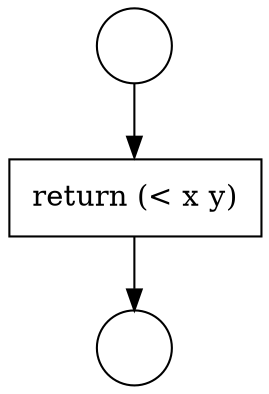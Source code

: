 digraph {
  node21736 [shape=circle label=" " color="black" fillcolor="white" style=filled]
  node21738 [shape=none, margin=0, label=<<font color="black">
    <table border="0" cellborder="1" cellspacing="0" cellpadding="10">
      <tr><td align="left">return (&lt; x y)</td></tr>
    </table>
  </font>> color="black" fillcolor="white" style=filled]
  node21737 [shape=circle label=" " color="black" fillcolor="white" style=filled]
  node21736 -> node21738 [ color="black"]
  node21738 -> node21737 [ color="black"]
}
